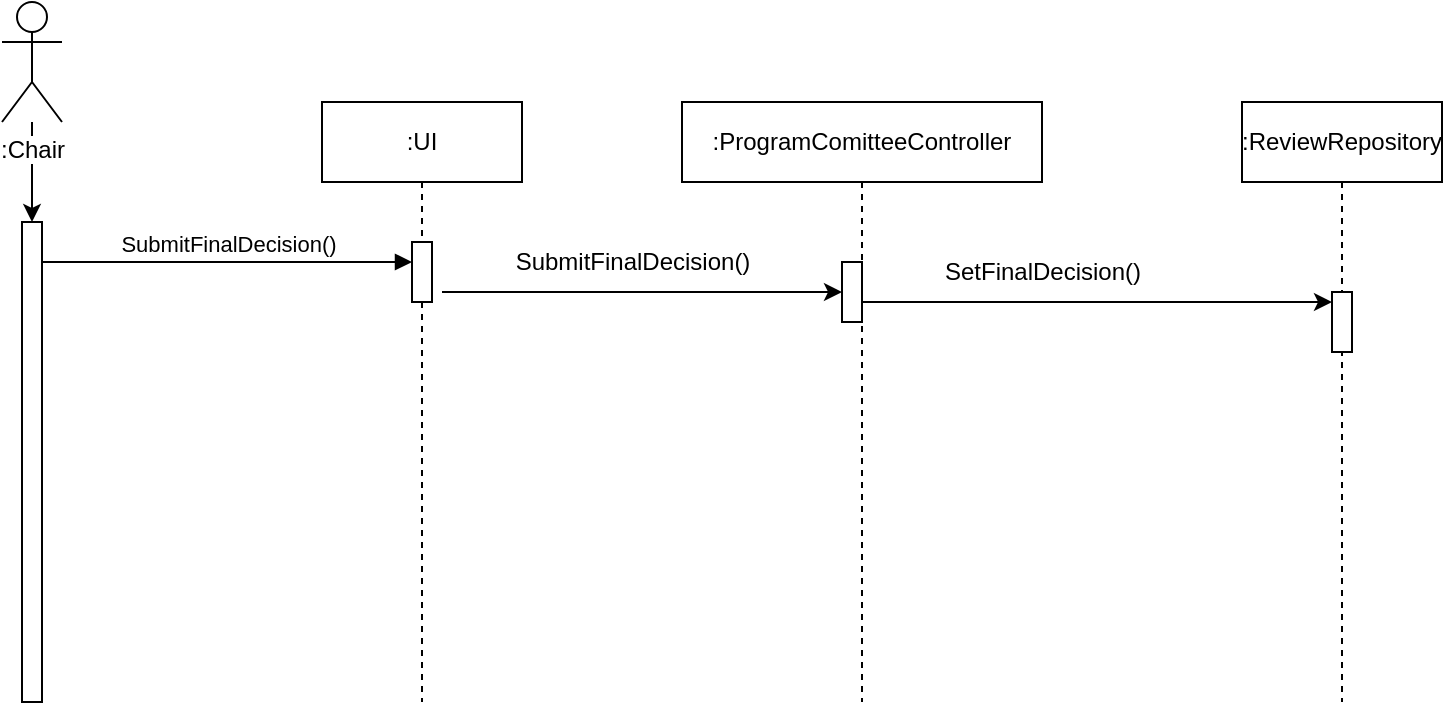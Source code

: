<mxfile version="12.9.7" type="google" pages="2"><diagram name="Page-1" id="13e1069c-82ec-6db2-03f1-153e76fe0fe0"><mxGraphModel dx="1221" dy="571" grid="1" gridSize="10" guides="1" tooltips="1" connect="1" arrows="1" fold="1" page="1" pageScale="1" pageWidth="1100" pageHeight="850" background="#ffffff" math="0" shadow="0"><root><mxCell id="0"/><mxCell id="1" parent="0"/><mxCell id="4-Ad3c2G3fqyFcL7BWo_-31" value=":ReviewRepository&lt;br&gt;" style="shape=umlLifeline;perimeter=lifelinePerimeter;whiteSpace=wrap;html=1;container=1;collapsible=0;recursiveResize=0;outlineConnect=0;" parent="1" vertex="1"><mxGeometry x="710" y="70" width="100" height="300" as="geometry"/></mxCell><mxCell id="4-Ad3c2G3fqyFcL7BWo_-27" value="" style="html=1;points=[];perimeter=orthogonalPerimeter;" parent="4-Ad3c2G3fqyFcL7BWo_-31" vertex="1"><mxGeometry x="45" y="95" width="10" height="30" as="geometry"/></mxCell><mxCell id="4-Ad3c2G3fqyFcL7BWo_-30" value=":UI" style="shape=umlLifeline;perimeter=lifelinePerimeter;whiteSpace=wrap;html=1;container=1;collapsible=0;recursiveResize=0;outlineConnect=0;" parent="1" vertex="1"><mxGeometry x="250" y="70" width="100" height="300" as="geometry"/></mxCell><mxCell id="4-Ad3c2G3fqyFcL7BWo_-6" value="" style="html=1;points=[];perimeter=orthogonalPerimeter;" parent="4-Ad3c2G3fqyFcL7BWo_-30" vertex="1"><mxGeometry x="45" y="70" width="10" height="30" as="geometry"/></mxCell><mxCell id="4-Ad3c2G3fqyFcL7BWo_-29" value="&lt;span style=&quot;white-space: nowrap&quot;&gt;:ProgramComitteeController&lt;br&gt;&lt;/span&gt;" style="shape=umlLifeline;perimeter=lifelinePerimeter;whiteSpace=wrap;html=1;container=1;collapsible=0;recursiveResize=0;outlineConnect=0;" parent="1" vertex="1"><mxGeometry x="430" y="70" width="180" height="300" as="geometry"/></mxCell><mxCell id="hBLFFy6n72AlgdVrlSla-1" value="" style="edgeStyle=orthogonalEdgeStyle;rounded=0;orthogonalLoop=1;jettySize=auto;html=1;" edge="1" parent="1" source="4-Ad3c2G3fqyFcL7BWo_-1" target="4-Ad3c2G3fqyFcL7BWo_-5"><mxGeometry relative="1" as="geometry"/></mxCell><mxCell id="4-Ad3c2G3fqyFcL7BWo_-1" value=":Chair" style="shape=umlActor;verticalLabelPosition=bottom;labelBackgroundColor=#ffffff;verticalAlign=top;html=1;" parent="1" vertex="1"><mxGeometry x="90" y="20" width="30" height="60" as="geometry"/></mxCell><mxCell id="4-Ad3c2G3fqyFcL7BWo_-5" value="" style="html=1;points=[];perimeter=orthogonalPerimeter;" parent="1" vertex="1"><mxGeometry x="100" y="130" width="10" height="240" as="geometry"/></mxCell><mxCell id="4-Ad3c2G3fqyFcL7BWo_-9" value="" style="edgeStyle=orthogonalEdgeStyle;rounded=0;orthogonalLoop=1;jettySize=auto;html=1;" parent="1" target="4-Ad3c2G3fqyFcL7BWo_-8" edge="1"><mxGeometry relative="1" as="geometry"><Array as="points"><mxPoint x="360" y="165"/><mxPoint x="360" y="165"/></Array><mxPoint x="310" y="165" as="sourcePoint"/></mxGeometry></mxCell><mxCell id="4-Ad3c2G3fqyFcL7BWo_-28" value="" style="edgeStyle=orthogonalEdgeStyle;rounded=0;orthogonalLoop=1;jettySize=auto;html=1;" parent="1" source="4-Ad3c2G3fqyFcL7BWo_-8" target="4-Ad3c2G3fqyFcL7BWo_-27" edge="1"><mxGeometry relative="1" as="geometry"><Array as="points"><mxPoint x="560" y="170"/><mxPoint x="560" y="170"/></Array></mxGeometry></mxCell><mxCell id="4-Ad3c2G3fqyFcL7BWo_-8" value="" style="html=1;points=[];perimeter=orthogonalPerimeter;" parent="1" vertex="1"><mxGeometry x="510" y="150" width="10" height="30" as="geometry"/></mxCell><mxCell id="4-Ad3c2G3fqyFcL7BWo_-11" value="SubmitFinalDecision()" style="text;html=1;align=center;verticalAlign=middle;resizable=0;points=[];autosize=1;" parent="1" vertex="1"><mxGeometry x="340" y="140" width="130" height="20" as="geometry"/></mxCell><mxCell id="4-Ad3c2G3fqyFcL7BWo_-18" value="SubmitFinalDecision()" style="html=1;verticalAlign=bottom;endArrow=block;" parent="1" target="4-Ad3c2G3fqyFcL7BWo_-6" edge="1"><mxGeometry width="80" relative="1" as="geometry"><mxPoint x="110" y="150" as="sourcePoint"/><mxPoint x="190" y="150" as="targetPoint"/></mxGeometry></mxCell><mxCell id="4-Ad3c2G3fqyFcL7BWo_-32" value="SetFinalDecision()" style="text;html=1;align=center;verticalAlign=middle;resizable=0;points=[];autosize=1;" parent="1" vertex="1"><mxGeometry x="555" y="145" width="110" height="20" as="geometry"/></mxCell></root></mxGraphModel></diagram><diagram id="dg3SweV-XBVIAxaIB0A2" name="Page-2"><mxGraphModel dx="1221" dy="571" grid="1" gridSize="10" guides="1" tooltips="1" connect="1" arrows="1" fold="1" page="1" pageScale="1" pageWidth="1920" pageHeight="1200" math="0" shadow="0"><root><mxCell id="p4oWfd0qXZwp72eAhlnT-0"/><mxCell id="p4oWfd0qXZwp72eAhlnT-1" parent="p4oWfd0qXZwp72eAhlnT-0"/><mxCell id="p4oWfd0qXZwp72eAhlnT-2" value=":ConferenceRepository" style="shape=umlLifeline;perimeter=lifelinePerimeter;whiteSpace=wrap;html=1;container=1;collapsible=0;recursiveResize=0;outlineConnect=0;" vertex="1" parent="p4oWfd0qXZwp72eAhlnT-1"><mxGeometry x="880" y="70" width="130" height="310" as="geometry"/></mxCell><mxCell id="p4oWfd0qXZwp72eAhlnT-3" value="" style="html=1;points=[];perimeter=orthogonalPerimeter;" vertex="1" parent="p4oWfd0qXZwp72eAhlnT-2"><mxGeometry x="60" y="80" width="10" height="30" as="geometry"/></mxCell><mxCell id="p4oWfd0qXZwp72eAhlnT-4" value=":UI" style="shape=umlLifeline;perimeter=lifelinePerimeter;whiteSpace=wrap;html=1;container=1;collapsible=0;recursiveResize=0;outlineConnect=0;" vertex="1" parent="p4oWfd0qXZwp72eAhlnT-1"><mxGeometry x="250" y="70" width="100" height="310" as="geometry"/></mxCell><mxCell id="p4oWfd0qXZwp72eAhlnT-5" value="" style="html=1;points=[];perimeter=orthogonalPerimeter;" vertex="1" parent="p4oWfd0qXZwp72eAhlnT-4"><mxGeometry x="45" y="70" width="10" height="30" as="geometry"/></mxCell><mxCell id="PTqq70tBKUXQ3F6i1KKz-7" value="" style="html=1;points=[];perimeter=orthogonalPerimeter;" vertex="1" parent="p4oWfd0qXZwp72eAhlnT-4"><mxGeometry x="45" y="130" width="10" height="25" as="geometry"/></mxCell><mxCell id="mge1Io1lVk8nVzHV-m7h-14" value="" style="html=1;points=[];perimeter=orthogonalPerimeter;" vertex="1" parent="p4oWfd0qXZwp72eAhlnT-4"><mxGeometry x="45" y="200" width="10" height="30" as="geometry"/></mxCell><mxCell id="p4oWfd0qXZwp72eAhlnT-6" value="&lt;span style=&quot;white-space: nowrap&quot;&gt;:ProgramComitteeController&lt;br&gt;&lt;/span&gt;" style="shape=umlLifeline;perimeter=lifelinePerimeter;whiteSpace=wrap;html=1;container=1;collapsible=0;recursiveResize=0;outlineConnect=0;" vertex="1" parent="p4oWfd0qXZwp72eAhlnT-1"><mxGeometry x="430" y="70" width="222" height="310" as="geometry"/></mxCell><mxCell id="p4oWfd0qXZwp72eAhlnT-12" value="" style="html=1;points=[];perimeter=orthogonalPerimeter;" vertex="1" parent="p4oWfd0qXZwp72eAhlnT-6"><mxGeometry x="106" y="80" width="10" height="30" as="geometry"/></mxCell><mxCell id="mge1Io1lVk8nVzHV-m7h-0" value="" style="html=1;points=[];perimeter=orthogonalPerimeter;" vertex="1" parent="p4oWfd0qXZwp72eAhlnT-6"><mxGeometry x="106" y="140" width="10" height="40" as="geometry"/></mxCell><mxCell id="mge1Io1lVk8nVzHV-m7h-16" value="" style="html=1;points=[];perimeter=orthogonalPerimeter;" vertex="1" parent="p4oWfd0qXZwp72eAhlnT-6"><mxGeometry x="106" y="210" width="10" height="30" as="geometry"/></mxCell><mxCell id="p4oWfd0qXZwp72eAhlnT-7" value="" style="edgeStyle=orthogonalEdgeStyle;rounded=0;orthogonalLoop=1;jettySize=auto;html=1;" edge="1" parent="p4oWfd0qXZwp72eAhlnT-1" source="p4oWfd0qXZwp72eAhlnT-8" target="p4oWfd0qXZwp72eAhlnT-9"><mxGeometry relative="1" as="geometry"/></mxCell><mxCell id="p4oWfd0qXZwp72eAhlnT-8" value=":Co-Chair" style="shape=umlActor;verticalLabelPosition=bottom;labelBackgroundColor=#ffffff;verticalAlign=top;html=1;" vertex="1" parent="p4oWfd0qXZwp72eAhlnT-1"><mxGeometry x="90" y="20" width="30" height="60" as="geometry"/></mxCell><mxCell id="PTqq70tBKUXQ3F6i1KKz-8" value="" style="edgeStyle=orthogonalEdgeStyle;rounded=0;orthogonalLoop=1;jettySize=auto;html=1;" edge="1" parent="p4oWfd0qXZwp72eAhlnT-1" source="p4oWfd0qXZwp72eAhlnT-9" target="PTqq70tBKUXQ3F6i1KKz-7"><mxGeometry relative="1" as="geometry"><Array as="points"><mxPoint x="170" y="208"/><mxPoint x="170" y="208"/></Array></mxGeometry></mxCell><mxCell id="mge1Io1lVk8nVzHV-m7h-15" value="" style="edgeStyle=orthogonalEdgeStyle;rounded=0;orthogonalLoop=1;jettySize=auto;html=1;" edge="1" parent="p4oWfd0qXZwp72eAhlnT-1" source="p4oWfd0qXZwp72eAhlnT-9"><mxGeometry relative="1" as="geometry"><mxPoint x="290" y="280" as="targetPoint"/><Array as="points"><mxPoint x="280" y="280"/><mxPoint x="280" y="280"/></Array></mxGeometry></mxCell><mxCell id="p4oWfd0qXZwp72eAhlnT-9" value="" style="html=1;points=[];perimeter=orthogonalPerimeter;" vertex="1" parent="p4oWfd0qXZwp72eAhlnT-1"><mxGeometry x="100" y="130" width="10" height="240" as="geometry"/></mxCell><mxCell id="p4oWfd0qXZwp72eAhlnT-10" value="" style="edgeStyle=orthogonalEdgeStyle;rounded=0;orthogonalLoop=1;jettySize=auto;html=1;" edge="1" parent="p4oWfd0qXZwp72eAhlnT-1" target="p4oWfd0qXZwp72eAhlnT-12"><mxGeometry relative="1" as="geometry"><Array as="points"><mxPoint x="360" y="165"/><mxPoint x="360" y="165"/></Array><mxPoint x="310" y="165" as="sourcePoint"/></mxGeometry></mxCell><mxCell id="p4oWfd0qXZwp72eAhlnT-11" value="" style="edgeStyle=orthogonalEdgeStyle;rounded=0;orthogonalLoop=1;jettySize=auto;html=1;" edge="1" parent="p4oWfd0qXZwp72eAhlnT-1" source="p4oWfd0qXZwp72eAhlnT-12" target="p4oWfd0qXZwp72eAhlnT-3"><mxGeometry relative="1" as="geometry"><Array as="points"><mxPoint x="560" y="170"/><mxPoint x="560" y="170"/></Array></mxGeometry></mxCell><mxCell id="p4oWfd0qXZwp72eAhlnT-13" value="ChangeDeadline()" style="text;html=1;align=center;verticalAlign=middle;resizable=0;points=[];autosize=1;" vertex="1" parent="p4oWfd0qXZwp72eAhlnT-1"><mxGeometry x="360" y="140" width="110" height="20" as="geometry"/></mxCell><mxCell id="p4oWfd0qXZwp72eAhlnT-14" value="ChangeDeadline()" style="html=1;verticalAlign=bottom;endArrow=block;" edge="1" parent="p4oWfd0qXZwp72eAhlnT-1" target="p4oWfd0qXZwp72eAhlnT-5"><mxGeometry width="80" relative="1" as="geometry"><mxPoint x="110" y="150" as="sourcePoint"/><mxPoint x="190" y="150" as="targetPoint"/></mxGeometry></mxCell><mxCell id="p4oWfd0qXZwp72eAhlnT-15" value="SetConferenceDeadline()" style="text;html=1;align=center;verticalAlign=middle;resizable=0;points=[];autosize=1;" vertex="1" parent="p4oWfd0qXZwp72eAhlnT-1"><mxGeometry x="580" y="150" width="150" height="20" as="geometry"/></mxCell><mxCell id="PTqq70tBKUXQ3F6i1KKz-9" value="AssignPapersToReviewers()" style="text;html=1;align=center;verticalAlign=middle;resizable=0;points=[];autosize=1;" vertex="1" parent="p4oWfd0qXZwp72eAhlnT-1"><mxGeometry x="110" y="180" width="170" height="20" as="geometry"/></mxCell><mxCell id="mge1Io1lVk8nVzHV-m7h-1" value="" style="edgeStyle=orthogonalEdgeStyle;rounded=0;orthogonalLoop=1;jettySize=auto;html=1;" edge="1" parent="p4oWfd0qXZwp72eAhlnT-1" source="PTqq70tBKUXQ3F6i1KKz-7" target="mge1Io1lVk8nVzHV-m7h-0"><mxGeometry relative="1" as="geometry"><Array as="points"><mxPoint x="410" y="223"/><mxPoint x="410" y="223"/></Array></mxGeometry></mxCell><mxCell id="mge1Io1lVk8nVzHV-m7h-2" value="AssignPapersToReviewers()" style="text;html=1;" vertex="1" parent="p4oWfd0qXZwp72eAhlnT-1"><mxGeometry x="340" y="200" width="180" height="30" as="geometry"/></mxCell><mxCell id="mge1Io1lVk8nVzHV-m7h-4" value="" style="edgeStyle=orthogonalEdgeStyle;rounded=0;orthogonalLoop=1;jettySize=auto;html=1;entryX=-0.171;entryY=0.412;entryDx=0;entryDy=0;entryPerimeter=0;" edge="1" parent="p4oWfd0qXZwp72eAhlnT-1" source="mge1Io1lVk8nVzHV-m7h-0" target="mge1Io1lVk8nVzHV-m7h-8"><mxGeometry relative="1" as="geometry"><mxPoint x="910" y="220" as="targetPoint"/><Array as="points"><mxPoint x="820" y="240"/><mxPoint x="820" y="240"/></Array></mxGeometry></mxCell><mxCell id="mge1Io1lVk8nVzHV-m7h-5" value="AssignPapers()" style="text;html=1;align=center;verticalAlign=middle;resizable=0;points=[];autosize=1;" vertex="1" parent="p4oWfd0qXZwp72eAhlnT-1"><mxGeometry x="605" y="215" width="100" height="20" as="geometry"/></mxCell><mxCell id="mge1Io1lVk8nVzHV-m7h-6" value=":ReviewRepository" style="shape=umlLifeline;perimeter=lifelinePerimeter;whiteSpace=wrap;html=1;container=1;collapsible=0;recursiveResize=0;outlineConnect=0;" vertex="1" parent="p4oWfd0qXZwp72eAhlnT-1"><mxGeometry x="1030" y="70" width="130" height="310" as="geometry"/></mxCell><mxCell id="mge1Io1lVk8nVzHV-m7h-8" value="" style="html=1;points=[];perimeter=orthogonalPerimeter;" vertex="1" parent="mge1Io1lVk8nVzHV-m7h-6"><mxGeometry x="60" y="155" width="10" height="35" as="geometry"/></mxCell><mxCell id="mge1Io1lVk8nVzHV-m7h-17" value="" style="edgeStyle=orthogonalEdgeStyle;rounded=0;orthogonalLoop=1;jettySize=auto;html=1;" edge="1" parent="p4oWfd0qXZwp72eAhlnT-1" source="mge1Io1lVk8nVzHV-m7h-14" target="mge1Io1lVk8nVzHV-m7h-16"><mxGeometry relative="1" as="geometry"><Array as="points"><mxPoint x="340" y="290"/><mxPoint x="340" y="290"/></Array></mxGeometry></mxCell><mxCell id="mge1Io1lVk8nVzHV-m7h-18" value="RequestPaperDiscussion()" style="text;html=1;align=center;verticalAlign=middle;resizable=0;points=[];autosize=1;" vertex="1" parent="p4oWfd0qXZwp72eAhlnT-1"><mxGeometry x="120" y="260" width="160" height="20" as="geometry"/></mxCell><mxCell id="mge1Io1lVk8nVzHV-m7h-19" value="RequestPaperDiscussion()" style="text;html=1;align=center;verticalAlign=middle;resizable=0;points=[];autosize=1;" vertex="1" parent="p4oWfd0qXZwp72eAhlnT-1"><mxGeometry x="340" y="270" width="160" height="20" as="geometry"/></mxCell><mxCell id="mge1Io1lVk8nVzHV-m7h-27" value=":ReviewController" style="shape=umlLifeline;perimeter=lifelinePerimeter;whiteSpace=wrap;html=1;container=1;collapsible=0;recursiveResize=0;outlineConnect=0;" vertex="1" parent="p4oWfd0qXZwp72eAhlnT-1"><mxGeometry x="695" y="70" width="169" height="310" as="geometry"/></mxCell><mxCell id="kjth-Y7TwNbE0vb_L8aX-1" value="" style="edgeStyle=orthogonalEdgeStyle;rounded=0;orthogonalLoop=1;jettySize=auto;html=1;" edge="1" parent="p4oWfd0qXZwp72eAhlnT-1" source="mge1Io1lVk8nVzHV-m7h-16" target="kjth-Y7TwNbE0vb_L8aX-0"><mxGeometry relative="1" as="geometry"><Array as="points"><mxPoint x="890" y="300"/><mxPoint x="890" y="300"/></Array></mxGeometry></mxCell><mxCell id="FiJy0LQJmpNVhon0XMIN-2" value=":PaperRepository" style="shape=umlLifeline;perimeter=lifelinePerimeter;whiteSpace=wrap;html=1;container=1;collapsible=0;recursiveResize=0;outlineConnect=0;" vertex="1" parent="p4oWfd0qXZwp72eAhlnT-1"><mxGeometry x="1180" y="70" width="130" height="310" as="geometry"/></mxCell><mxCell id="kjth-Y7TwNbE0vb_L8aX-0" value="" style="html=1;points=[];perimeter=orthogonalPerimeter;" vertex="1" parent="FiJy0LQJmpNVhon0XMIN-2"><mxGeometry x="60" y="215" width="10" height="35" as="geometry"/></mxCell><mxCell id="FiJy0LQJmpNVhon0XMIN-4" value="SetConflicting()" style="text;html=1;align=center;verticalAlign=middle;resizable=0;points=[];autosize=1;" vertex="1" parent="p4oWfd0qXZwp72eAhlnT-1"><mxGeometry x="605" y="280" width="100" height="20" as="geometry"/></mxCell></root></mxGraphModel></diagram></mxfile>